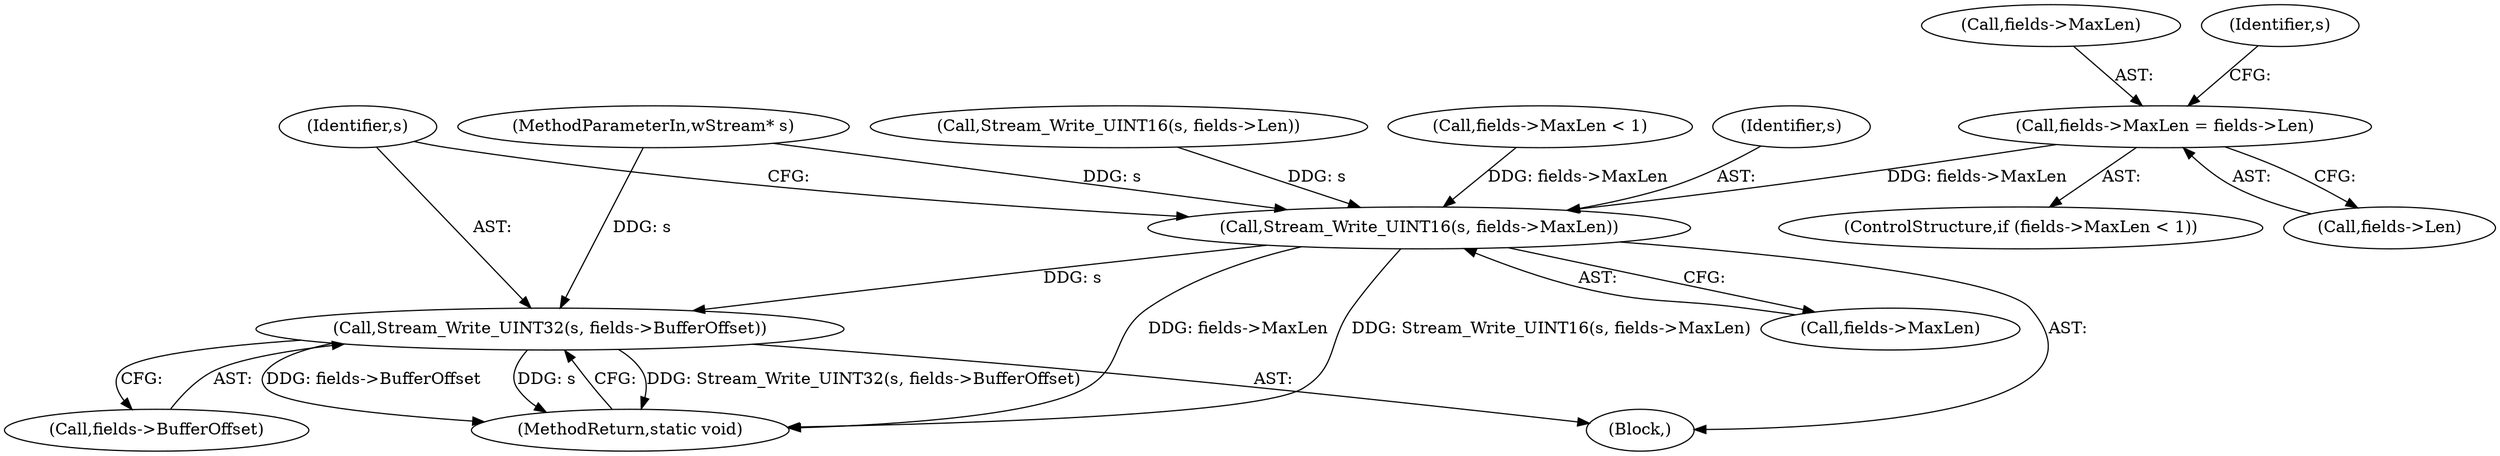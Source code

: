 digraph "0_FreeRDP_2ee663f39dc8dac3d9988e847db19b2d7e3ac8c6_6@pointer" {
"1000113" [label="(Call,fields->MaxLen = fields->Len)"];
"1000125" [label="(Call,Stream_Write_UINT16(s, fields->MaxLen))"];
"1000130" [label="(Call,Stream_Write_UINT32(s, fields->BufferOffset))"];
"1000130" [label="(Call,Stream_Write_UINT32(s, fields->BufferOffset))"];
"1000113" [label="(Call,fields->MaxLen = fields->Len)"];
"1000132" [label="(Call,fields->BufferOffset)"];
"1000125" [label="(Call,Stream_Write_UINT16(s, fields->MaxLen))"];
"1000117" [label="(Call,fields->Len)"];
"1000107" [label="(ControlStructure,if (fields->MaxLen < 1))"];
"1000114" [label="(Call,fields->MaxLen)"];
"1000135" [label="(MethodReturn,static void)"];
"1000121" [label="(Identifier,s)"];
"1000106" [label="(Block,)"];
"1000120" [label="(Call,Stream_Write_UINT16(s, fields->Len))"];
"1000131" [label="(Identifier,s)"];
"1000104" [label="(MethodParameterIn,wStream* s)"];
"1000108" [label="(Call,fields->MaxLen < 1)"];
"1000127" [label="(Call,fields->MaxLen)"];
"1000126" [label="(Identifier,s)"];
"1000113" -> "1000107"  [label="AST: "];
"1000113" -> "1000117"  [label="CFG: "];
"1000114" -> "1000113"  [label="AST: "];
"1000117" -> "1000113"  [label="AST: "];
"1000121" -> "1000113"  [label="CFG: "];
"1000113" -> "1000125"  [label="DDG: fields->MaxLen"];
"1000125" -> "1000106"  [label="AST: "];
"1000125" -> "1000127"  [label="CFG: "];
"1000126" -> "1000125"  [label="AST: "];
"1000127" -> "1000125"  [label="AST: "];
"1000131" -> "1000125"  [label="CFG: "];
"1000125" -> "1000135"  [label="DDG: Stream_Write_UINT16(s, fields->MaxLen)"];
"1000125" -> "1000135"  [label="DDG: fields->MaxLen"];
"1000120" -> "1000125"  [label="DDG: s"];
"1000104" -> "1000125"  [label="DDG: s"];
"1000108" -> "1000125"  [label="DDG: fields->MaxLen"];
"1000125" -> "1000130"  [label="DDG: s"];
"1000130" -> "1000106"  [label="AST: "];
"1000130" -> "1000132"  [label="CFG: "];
"1000131" -> "1000130"  [label="AST: "];
"1000132" -> "1000130"  [label="AST: "];
"1000135" -> "1000130"  [label="CFG: "];
"1000130" -> "1000135"  [label="DDG: Stream_Write_UINT32(s, fields->BufferOffset)"];
"1000130" -> "1000135"  [label="DDG: fields->BufferOffset"];
"1000130" -> "1000135"  [label="DDG: s"];
"1000104" -> "1000130"  [label="DDG: s"];
}
